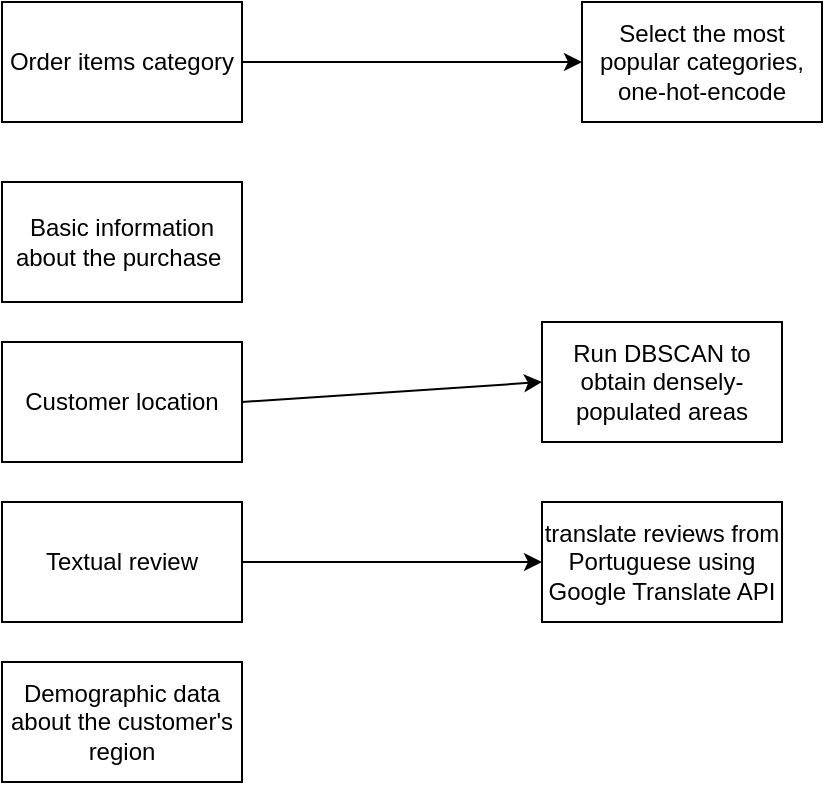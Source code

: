 <mxfile version="14.6.13" type="device"><diagram id="4hI1oOjg0T0woDS-MUpB" name="Strona-1"><mxGraphModel dx="781" dy="500" grid="1" gridSize="10" guides="1" tooltips="1" connect="1" arrows="1" fold="1" page="1" pageScale="1" pageWidth="827" pageHeight="1169" math="0" shadow="0"><root><mxCell id="0"/><mxCell id="1" parent="0"/><mxCell id="-dhOKv74-TWN2o_rYLYr-1" value="Order items category" style="rounded=0;whiteSpace=wrap;html=1;" parent="1" vertex="1"><mxGeometry x="40" y="110" width="120" height="60" as="geometry"/></mxCell><mxCell id="-dhOKv74-TWN2o_rYLYr-2" value="Basic information about the purchase&amp;nbsp;" style="rounded=0;whiteSpace=wrap;html=1;" parent="1" vertex="1"><mxGeometry x="40" y="200" width="120" height="60" as="geometry"/></mxCell><mxCell id="-dhOKv74-TWN2o_rYLYr-3" value="Customer location" style="rounded=0;whiteSpace=wrap;html=1;" parent="1" vertex="1"><mxGeometry x="40" y="280" width="120" height="60" as="geometry"/></mxCell><mxCell id="-dhOKv74-TWN2o_rYLYr-14" style="edgeStyle=orthogonalEdgeStyle;rounded=0;orthogonalLoop=1;jettySize=auto;html=1;exitX=1;exitY=0.5;exitDx=0;exitDy=0;" parent="1" source="-dhOKv74-TWN2o_rYLYr-4" target="-dhOKv74-TWN2o_rYLYr-12" edge="1"><mxGeometry relative="1" as="geometry"/></mxCell><mxCell id="-dhOKv74-TWN2o_rYLYr-4" value="Textual review" style="rounded=0;whiteSpace=wrap;html=1;" parent="1" vertex="1"><mxGeometry x="40" y="360" width="120" height="60" as="geometry"/></mxCell><mxCell id="-dhOKv74-TWN2o_rYLYr-5" value="Demographic data about the customer's region" style="rounded=0;whiteSpace=wrap;html=1;" parent="1" vertex="1"><mxGeometry x="40" y="440" width="120" height="60" as="geometry"/></mxCell><mxCell id="-dhOKv74-TWN2o_rYLYr-7" value="Select the most popular categories, one-hot-encode" style="rounded=0;whiteSpace=wrap;html=1;" parent="1" vertex="1"><mxGeometry x="330" y="110" width="120" height="60" as="geometry"/></mxCell><mxCell id="-dhOKv74-TWN2o_rYLYr-8" value="" style="endArrow=classic;html=1;exitX=1;exitY=0.5;exitDx=0;exitDy=0;entryX=0;entryY=0.5;entryDx=0;entryDy=0;" parent="1" source="-dhOKv74-TWN2o_rYLYr-1" target="-dhOKv74-TWN2o_rYLYr-7" edge="1"><mxGeometry width="50" height="50" relative="1" as="geometry"><mxPoint x="340" y="330" as="sourcePoint"/><mxPoint x="340" y="140" as="targetPoint"/></mxGeometry></mxCell><mxCell id="-dhOKv74-TWN2o_rYLYr-9" value="Run DBSCAN to obtain densely-populated areas" style="rounded=0;whiteSpace=wrap;html=1;" parent="1" vertex="1"><mxGeometry x="310" y="270" width="120" height="60" as="geometry"/></mxCell><mxCell id="-dhOKv74-TWN2o_rYLYr-10" value="" style="endArrow=classic;html=1;exitX=1;exitY=0.5;exitDx=0;exitDy=0;entryX=0;entryY=0.5;entryDx=0;entryDy=0;" parent="1" source="-dhOKv74-TWN2o_rYLYr-3" target="-dhOKv74-TWN2o_rYLYr-9" edge="1"><mxGeometry width="50" height="50" relative="1" as="geometry"><mxPoint x="340" y="310" as="sourcePoint"/><mxPoint x="390" y="260" as="targetPoint"/></mxGeometry></mxCell><mxCell id="-dhOKv74-TWN2o_rYLYr-12" value="translate reviews from Portuguese using Google Translate API" style="rounded=0;whiteSpace=wrap;html=1;" parent="1" vertex="1"><mxGeometry x="310" y="360" width="120" height="60" as="geometry"/></mxCell></root></mxGraphModel></diagram></mxfile>